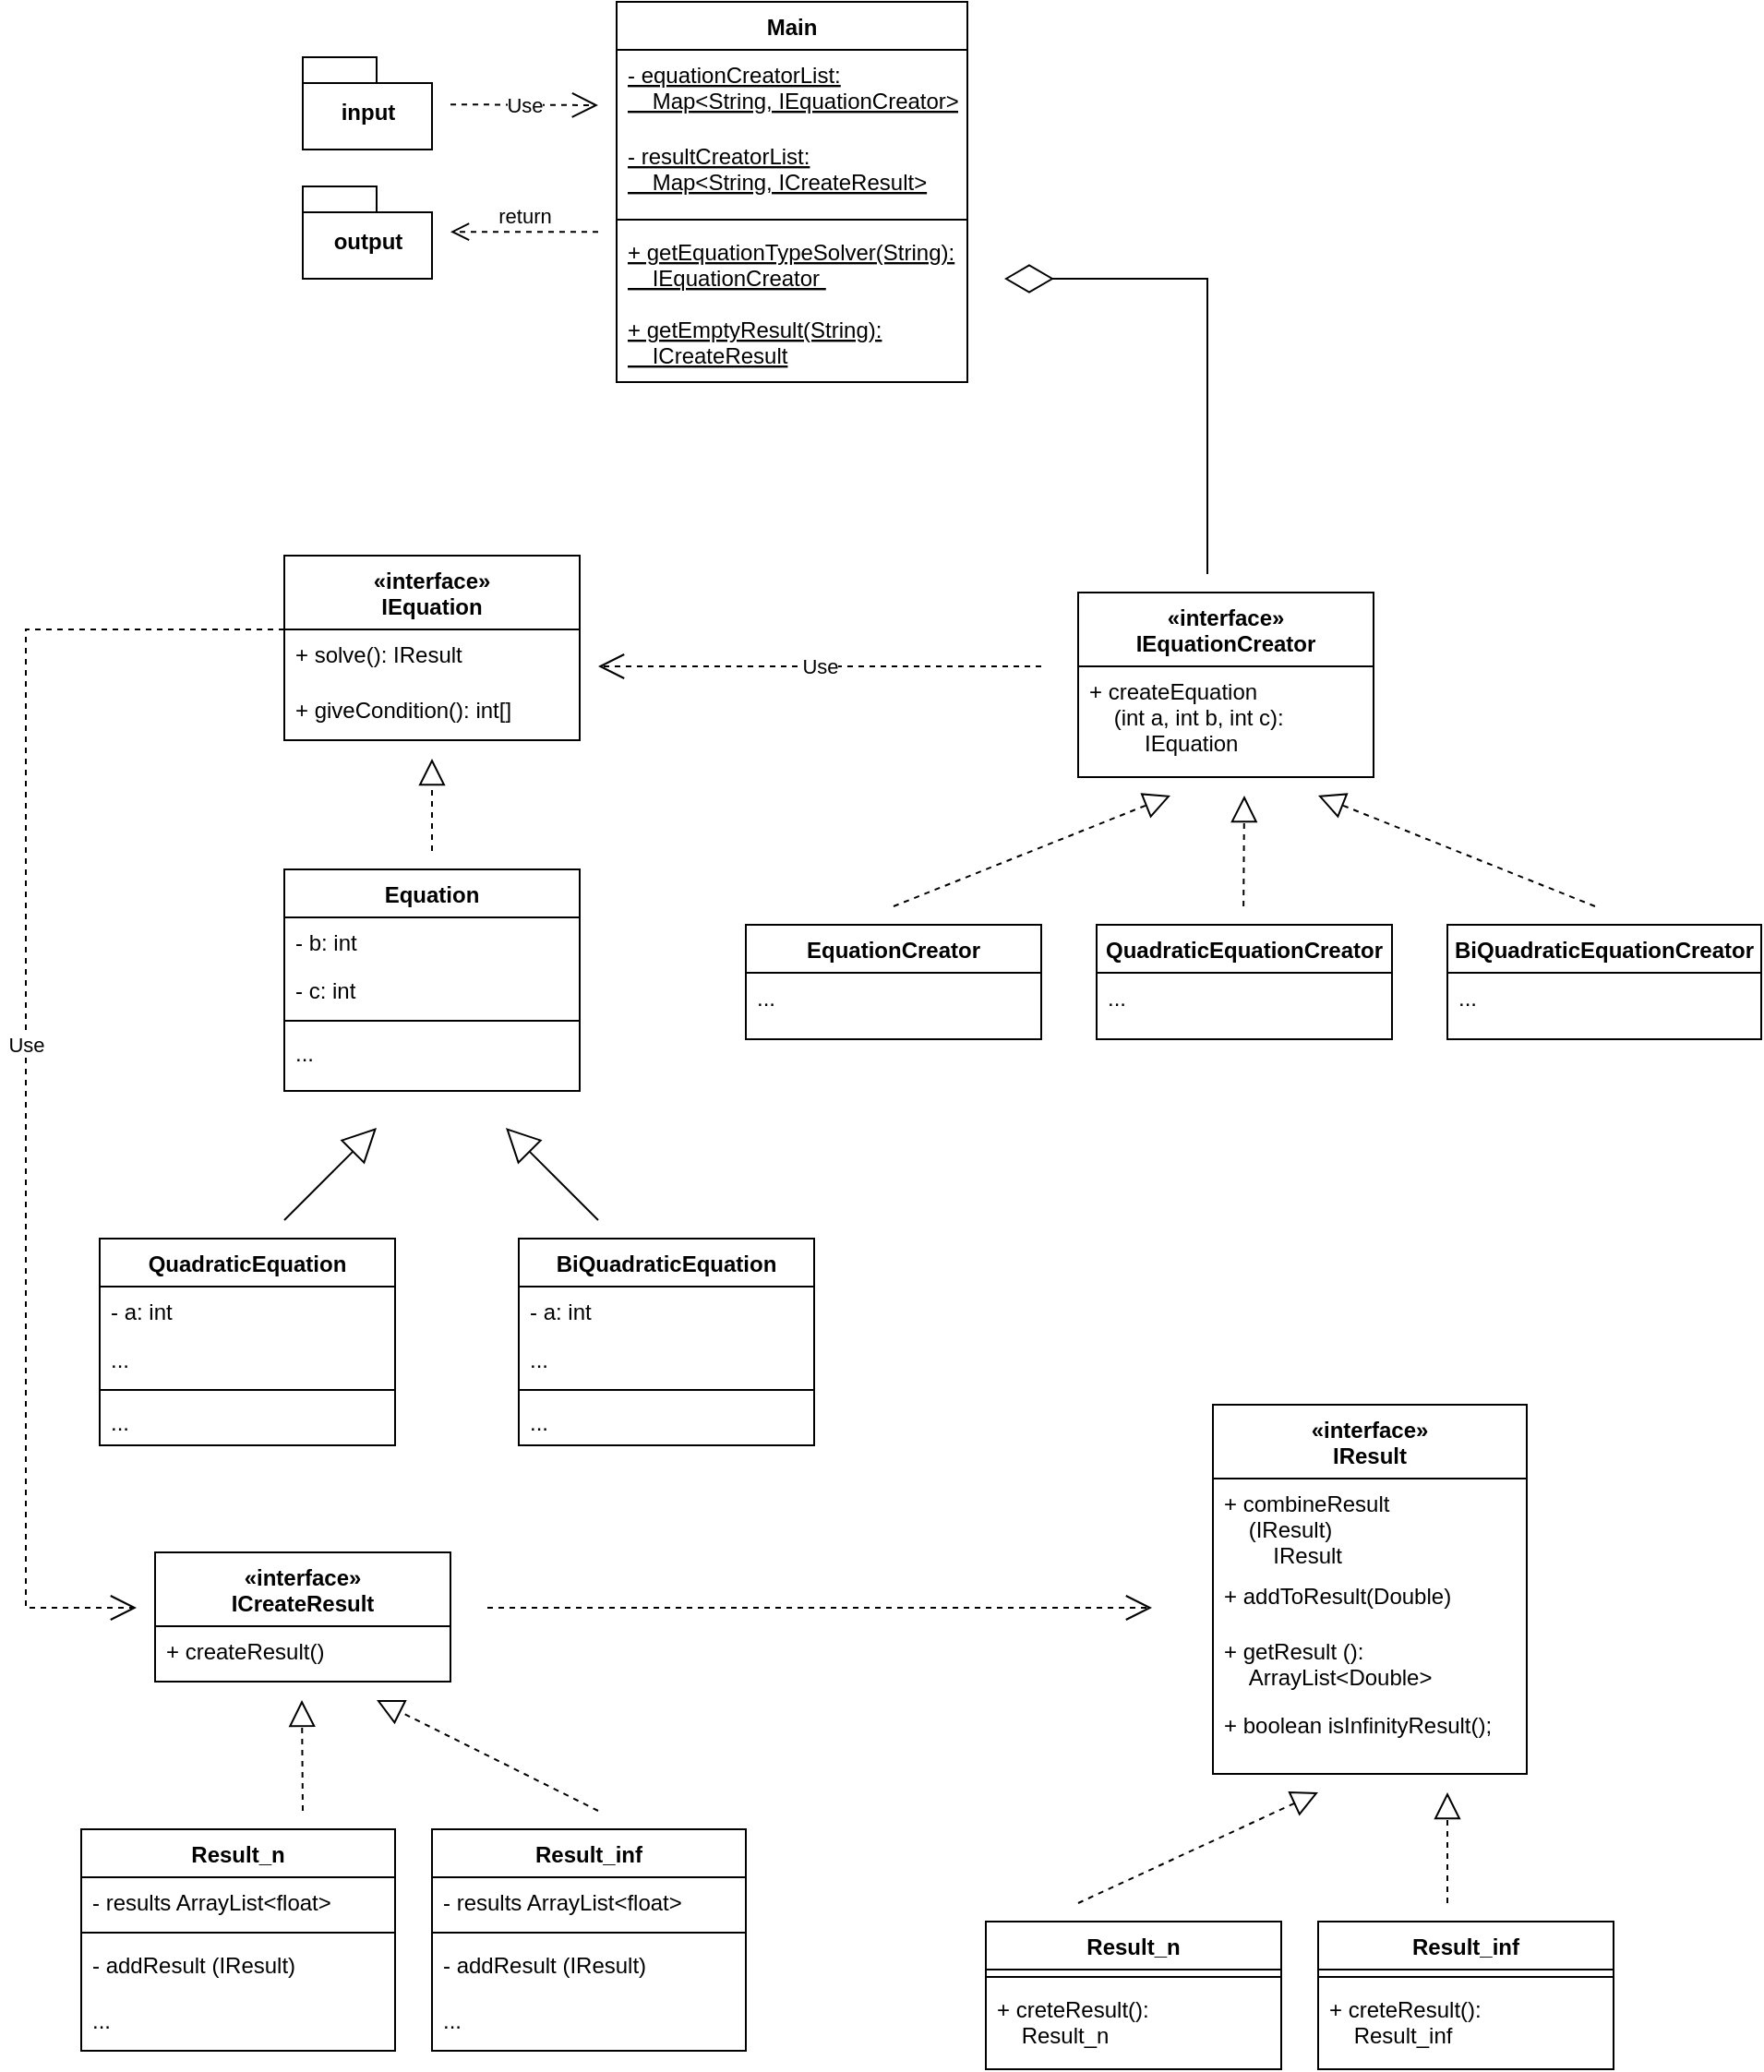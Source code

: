 <mxfile version="20.8.16" type="device"><diagram id="C5RBs43oDa-KdzZeNtuy" name="Page-1"><mxGraphModel dx="2240" dy="2233" grid="1" gridSize="10" guides="1" tooltips="1" connect="1" arrows="1" fold="1" page="1" pageScale="1" pageWidth="827" pageHeight="1169" math="0" shadow="0"><root><mxCell id="WIyWlLk6GJQsqaUBKTNV-0"/><mxCell id="WIyWlLk6GJQsqaUBKTNV-1" parent="WIyWlLk6GJQsqaUBKTNV-0"/><mxCell id="zkfFHV4jXpPFQw0GAbJ--0" value="Main" style="swimlane;fontStyle=1;align=center;verticalAlign=top;childLayout=stackLayout;horizontal=1;startSize=26;horizontalStack=0;resizeParent=1;resizeLast=0;collapsible=1;marginBottom=0;rounded=0;shadow=0;strokeWidth=1;" parent="WIyWlLk6GJQsqaUBKTNV-1" vertex="1"><mxGeometry x="880" y="-720" width="190" height="206" as="geometry"><mxRectangle x="230" y="140" width="160" height="26" as="alternateBounds"/></mxGeometry></mxCell><mxCell id="ZZ8TVrhyDTF7FvtxLLyO-0" value="- equationCreatorList:&#10;    Map&lt;String, IEquationCreator&gt;" style="text;align=left;verticalAlign=top;spacingLeft=4;spacingRight=4;overflow=hidden;rotatable=0;points=[[0,0.5],[1,0.5]];portConstraint=eastwest;fontStyle=4" parent="zkfFHV4jXpPFQw0GAbJ--0" vertex="1"><mxGeometry y="26" width="190" height="44" as="geometry"/></mxCell><mxCell id="yBL8AzXln3Cl3e6sq8sz-31" value="Use" style="endArrow=open;endSize=12;dashed=1;html=1;rounded=0;" edge="1" parent="zkfFHV4jXpPFQw0GAbJ--0"><mxGeometry width="160" relative="1" as="geometry"><mxPoint x="-90" y="55.57" as="sourcePoint"/><mxPoint x="-10" y="56" as="targetPoint"/></mxGeometry></mxCell><mxCell id="yBL8AzXln3Cl3e6sq8sz-34" value="- resultCreatorList:&#10;    Map&lt;String, ICreateResult&gt;" style="text;align=left;verticalAlign=top;spacingLeft=4;spacingRight=4;overflow=hidden;rotatable=0;points=[[0,0.5],[1,0.5]];portConstraint=eastwest;fontStyle=4" vertex="1" parent="zkfFHV4jXpPFQw0GAbJ--0"><mxGeometry y="70" width="190" height="44" as="geometry"/></mxCell><mxCell id="zkfFHV4jXpPFQw0GAbJ--4" value="" style="line;html=1;strokeWidth=1;align=left;verticalAlign=middle;spacingTop=-1;spacingLeft=3;spacingRight=3;rotatable=0;labelPosition=right;points=[];portConstraint=eastwest;" parent="zkfFHV4jXpPFQw0GAbJ--0" vertex="1"><mxGeometry y="114" width="190" height="8" as="geometry"/></mxCell><mxCell id="yBL8AzXln3Cl3e6sq8sz-32" value="+ getEquationTypeSolver(String):&#10;    IEquationCreator " style="text;align=left;verticalAlign=top;spacingLeft=4;spacingRight=4;overflow=hidden;rotatable=0;points=[[0,0.5],[1,0.5]];portConstraint=eastwest;fontStyle=4" vertex="1" parent="zkfFHV4jXpPFQw0GAbJ--0"><mxGeometry y="122" width="190" height="42" as="geometry"/></mxCell><mxCell id="yBL8AzXln3Cl3e6sq8sz-33" value="+ getEmptyResult(String):&#10;    ICreateResult" style="text;align=left;verticalAlign=top;spacingLeft=4;spacingRight=4;overflow=hidden;rotatable=0;points=[[0,0.5],[1,0.5]];portConstraint=eastwest;fontStyle=4" vertex="1" parent="zkfFHV4jXpPFQw0GAbJ--0"><mxGeometry y="164" width="190" height="42" as="geometry"/></mxCell><mxCell id="ZZ8TVrhyDTF7FvtxLLyO-9" value="«interface»&#10;IResult" style="swimlane;fontStyle=1;align=center;verticalAlign=top;childLayout=stackLayout;horizontal=1;startSize=40;horizontalStack=0;resizeParent=1;resizeLast=0;collapsible=1;marginBottom=0;rounded=0;shadow=0;strokeWidth=1;" parent="WIyWlLk6GJQsqaUBKTNV-1" vertex="1"><mxGeometry x="1203" y="40" width="170" height="200" as="geometry"><mxRectangle x="230" y="140" width="160" height="26" as="alternateBounds"/></mxGeometry></mxCell><mxCell id="ZZ8TVrhyDTF7FvtxLLyO-26" value="+ combineResult &#10;    (IResult)&#10;        IResult" style="text;align=left;verticalAlign=top;spacingLeft=4;spacingRight=4;overflow=hidden;rotatable=0;points=[[0,0.5],[1,0.5]];portConstraint=eastwest;" parent="ZZ8TVrhyDTF7FvtxLLyO-9" vertex="1"><mxGeometry y="40" width="170" height="50" as="geometry"/></mxCell><mxCell id="yBL8AzXln3Cl3e6sq8sz-26" value="+ addToResult(Double)" style="text;align=left;verticalAlign=top;spacingLeft=4;spacingRight=4;overflow=hidden;rotatable=0;points=[[0,0.5],[1,0.5]];portConstraint=eastwest;" vertex="1" parent="ZZ8TVrhyDTF7FvtxLLyO-9"><mxGeometry y="90" width="170" height="30" as="geometry"/></mxCell><mxCell id="ZZ8TVrhyDTF7FvtxLLyO-27" value="+ getResult ():&#10;    ArrayList&lt;Double&gt;" style="text;align=left;verticalAlign=top;spacingLeft=4;spacingRight=4;overflow=hidden;rotatable=0;points=[[0,0.5],[1,0.5]];portConstraint=eastwest;" parent="ZZ8TVrhyDTF7FvtxLLyO-9" vertex="1"><mxGeometry y="120" width="170" height="40" as="geometry"/></mxCell><mxCell id="yBL8AzXln3Cl3e6sq8sz-27" value="+ boolean isInfinityResult();" style="text;align=left;verticalAlign=top;spacingLeft=4;spacingRight=4;overflow=hidden;rotatable=0;points=[[0,0.5],[1,0.5]];portConstraint=eastwest;" vertex="1" parent="ZZ8TVrhyDTF7FvtxLLyO-9"><mxGeometry y="160" width="170" height="40" as="geometry"/></mxCell><mxCell id="ZZ8TVrhyDTF7FvtxLLyO-12" value="«interface»&#10;ICreateResult" style="swimlane;fontStyle=1;align=center;verticalAlign=top;childLayout=stackLayout;horizontal=1;startSize=40;horizontalStack=0;resizeParent=1;resizeLast=0;collapsible=1;marginBottom=0;rounded=0;shadow=0;strokeWidth=1;" parent="WIyWlLk6GJQsqaUBKTNV-1" vertex="1"><mxGeometry x="630" y="120" width="160" height="70" as="geometry"><mxRectangle x="230" y="140" width="160" height="26" as="alternateBounds"/></mxGeometry></mxCell><mxCell id="ZZ8TVrhyDTF7FvtxLLyO-13" value="+ createResult()" style="text;align=left;verticalAlign=top;spacingLeft=4;spacingRight=4;overflow=hidden;rotatable=0;points=[[0,0.5],[1,0.5]];portConstraint=eastwest;" parent="ZZ8TVrhyDTF7FvtxLLyO-12" vertex="1"><mxGeometry y="40" width="160" height="30" as="geometry"/></mxCell><mxCell id="ZZ8TVrhyDTF7FvtxLLyO-14" value="Result_n" style="swimlane;fontStyle=1;align=center;verticalAlign=top;childLayout=stackLayout;horizontal=1;startSize=26;horizontalStack=0;resizeParent=1;resizeLast=0;collapsible=1;marginBottom=0;rounded=0;shadow=0;strokeWidth=1;" parent="WIyWlLk6GJQsqaUBKTNV-1" vertex="1"><mxGeometry x="590" y="270" width="170" height="120" as="geometry"><mxRectangle x="230" y="140" width="160" height="26" as="alternateBounds"/></mxGeometry></mxCell><mxCell id="ZZ8TVrhyDTF7FvtxLLyO-15" value="- results ArrayList&lt;float&gt;" style="text;align=left;verticalAlign=top;spacingLeft=4;spacingRight=4;overflow=hidden;rotatable=0;points=[[0,0.5],[1,0.5]];portConstraint=eastwest;" parent="ZZ8TVrhyDTF7FvtxLLyO-14" vertex="1"><mxGeometry y="26" width="170" height="26" as="geometry"/></mxCell><mxCell id="ZZ8TVrhyDTF7FvtxLLyO-16" value="" style="line;html=1;strokeWidth=1;align=left;verticalAlign=middle;spacingTop=-1;spacingLeft=3;spacingRight=3;rotatable=0;labelPosition=right;points=[];portConstraint=eastwest;" parent="ZZ8TVrhyDTF7FvtxLLyO-14" vertex="1"><mxGeometry y="52" width="170" height="8" as="geometry"/></mxCell><mxCell id="ZZ8TVrhyDTF7FvtxLLyO-17" value="- addResult (IResult)" style="text;align=left;verticalAlign=top;spacingLeft=4;spacingRight=4;overflow=hidden;rotatable=0;points=[[0,0.5],[1,0.5]];portConstraint=eastwest;" parent="ZZ8TVrhyDTF7FvtxLLyO-14" vertex="1"><mxGeometry y="60" width="170" height="30" as="geometry"/></mxCell><mxCell id="ZZ8TVrhyDTF7FvtxLLyO-24" value="..." style="text;align=left;verticalAlign=top;spacingLeft=4;spacingRight=4;overflow=hidden;rotatable=0;points=[[0,0.5],[1,0.5]];portConstraint=eastwest;" parent="ZZ8TVrhyDTF7FvtxLLyO-14" vertex="1"><mxGeometry y="90" width="170" height="30" as="geometry"/></mxCell><mxCell id="ZZ8TVrhyDTF7FvtxLLyO-18" value="Result_inf" style="swimlane;fontStyle=1;align=center;verticalAlign=top;childLayout=stackLayout;horizontal=1;startSize=26;horizontalStack=0;resizeParent=1;resizeLast=0;collapsible=1;marginBottom=0;rounded=0;shadow=0;strokeWidth=1;" parent="WIyWlLk6GJQsqaUBKTNV-1" vertex="1"><mxGeometry x="780" y="270" width="170" height="120" as="geometry"><mxRectangle x="230" y="140" width="160" height="26" as="alternateBounds"/></mxGeometry></mxCell><mxCell id="ZZ8TVrhyDTF7FvtxLLyO-19" value="- results ArrayList&lt;float&gt;" style="text;align=left;verticalAlign=top;spacingLeft=4;spacingRight=4;overflow=hidden;rotatable=0;points=[[0,0.5],[1,0.5]];portConstraint=eastwest;" parent="ZZ8TVrhyDTF7FvtxLLyO-18" vertex="1"><mxGeometry y="26" width="170" height="26" as="geometry"/></mxCell><mxCell id="ZZ8TVrhyDTF7FvtxLLyO-20" value="" style="line;html=1;strokeWidth=1;align=left;verticalAlign=middle;spacingTop=-1;spacingLeft=3;spacingRight=3;rotatable=0;labelPosition=right;points=[];portConstraint=eastwest;" parent="ZZ8TVrhyDTF7FvtxLLyO-18" vertex="1"><mxGeometry y="52" width="170" height="8" as="geometry"/></mxCell><mxCell id="ZZ8TVrhyDTF7FvtxLLyO-21" value="- addResult (IResult)" style="text;align=left;verticalAlign=top;spacingLeft=4;spacingRight=4;overflow=hidden;rotatable=0;points=[[0,0.5],[1,0.5]];portConstraint=eastwest;" parent="ZZ8TVrhyDTF7FvtxLLyO-18" vertex="1"><mxGeometry y="60" width="170" height="30" as="geometry"/></mxCell><mxCell id="ZZ8TVrhyDTF7FvtxLLyO-25" value="..." style="text;align=left;verticalAlign=top;spacingLeft=4;spacingRight=4;overflow=hidden;rotatable=0;points=[[0,0.5],[1,0.5]];portConstraint=eastwest;" parent="ZZ8TVrhyDTF7FvtxLLyO-18" vertex="1"><mxGeometry y="90" width="170" height="30" as="geometry"/></mxCell><mxCell id="ZZ8TVrhyDTF7FvtxLLyO-28" value="Result_inf" style="swimlane;fontStyle=1;align=center;verticalAlign=top;childLayout=stackLayout;horizontal=1;startSize=26;horizontalStack=0;resizeParent=1;resizeLast=0;collapsible=1;marginBottom=0;rounded=0;shadow=0;strokeWidth=1;" parent="WIyWlLk6GJQsqaUBKTNV-1" vertex="1"><mxGeometry x="1260" y="320" width="160" height="80" as="geometry"><mxRectangle x="230" y="140" width="160" height="26" as="alternateBounds"/></mxGeometry></mxCell><mxCell id="ZZ8TVrhyDTF7FvtxLLyO-30" value="" style="line;html=1;strokeWidth=1;align=left;verticalAlign=middle;spacingTop=-1;spacingLeft=3;spacingRight=3;rotatable=0;labelPosition=right;points=[];portConstraint=eastwest;" parent="ZZ8TVrhyDTF7FvtxLLyO-28" vertex="1"><mxGeometry y="26" width="160" height="8" as="geometry"/></mxCell><mxCell id="ZZ8TVrhyDTF7FvtxLLyO-31" value="+ creteResult():&#10;    Result_inf" style="text;align=left;verticalAlign=top;spacingLeft=4;spacingRight=4;overflow=hidden;rotatable=0;points=[[0,0.5],[1,0.5]];portConstraint=eastwest;" parent="ZZ8TVrhyDTF7FvtxLLyO-28" vertex="1"><mxGeometry y="34" width="160" height="40" as="geometry"/></mxCell><mxCell id="ZZ8TVrhyDTF7FvtxLLyO-33" value="Result_n" style="swimlane;fontStyle=1;align=center;verticalAlign=top;childLayout=stackLayout;horizontal=1;startSize=26;horizontalStack=0;resizeParent=1;resizeLast=0;collapsible=1;marginBottom=0;rounded=0;shadow=0;strokeWidth=1;" parent="WIyWlLk6GJQsqaUBKTNV-1" vertex="1"><mxGeometry x="1080" y="320" width="160" height="80" as="geometry"><mxRectangle x="230" y="140" width="160" height="26" as="alternateBounds"/></mxGeometry></mxCell><mxCell id="ZZ8TVrhyDTF7FvtxLLyO-34" value="" style="line;html=1;strokeWidth=1;align=left;verticalAlign=middle;spacingTop=-1;spacingLeft=3;spacingRight=3;rotatable=0;labelPosition=right;points=[];portConstraint=eastwest;" parent="ZZ8TVrhyDTF7FvtxLLyO-33" vertex="1"><mxGeometry y="26" width="160" height="8" as="geometry"/></mxCell><mxCell id="ZZ8TVrhyDTF7FvtxLLyO-35" value="+ creteResult():&#10;    Result_n" style="text;align=left;verticalAlign=top;spacingLeft=4;spacingRight=4;overflow=hidden;rotatable=0;points=[[0,0.5],[1,0.5]];portConstraint=eastwest;" parent="ZZ8TVrhyDTF7FvtxLLyO-33" vertex="1"><mxGeometry y="34" width="160" height="40" as="geometry"/></mxCell><mxCell id="ZZ8TVrhyDTF7FvtxLLyO-36" value="" style="endArrow=open;endSize=12;dashed=1;html=1;rounded=0;" parent="WIyWlLk6GJQsqaUBKTNV-1" edge="1"><mxGeometry x="0.111" y="-55" width="160" relative="1" as="geometry"><mxPoint x="810" y="150" as="sourcePoint"/><mxPoint x="1170" y="150" as="targetPoint"/><mxPoint as="offset"/></mxGeometry></mxCell><mxCell id="ZZ8TVrhyDTF7FvtxLLyO-37" value="" style="endArrow=block;dashed=1;endFill=0;endSize=12;html=1;rounded=0;" parent="WIyWlLk6GJQsqaUBKTNV-1" edge="1"><mxGeometry width="160" relative="1" as="geometry"><mxPoint x="1130" y="310" as="sourcePoint"/><mxPoint x="1260" y="250" as="targetPoint"/></mxGeometry></mxCell><mxCell id="ZZ8TVrhyDTF7FvtxLLyO-38" value="" style="endArrow=block;dashed=1;endFill=0;endSize=12;html=1;rounded=0;" parent="WIyWlLk6GJQsqaUBKTNV-1" edge="1"><mxGeometry width="160" relative="1" as="geometry"><mxPoint x="1330" y="310" as="sourcePoint"/><mxPoint x="1330" y="250" as="targetPoint"/></mxGeometry></mxCell><mxCell id="ZZ8TVrhyDTF7FvtxLLyO-39" value="" style="endArrow=block;dashed=1;endFill=0;endSize=12;html=1;rounded=0;" parent="WIyWlLk6GJQsqaUBKTNV-1" edge="1"><mxGeometry width="160" relative="1" as="geometry"><mxPoint x="710" y="260" as="sourcePoint"/><mxPoint x="709.5" y="200" as="targetPoint"/></mxGeometry></mxCell><mxCell id="ZZ8TVrhyDTF7FvtxLLyO-40" value="" style="endArrow=block;dashed=1;endFill=0;endSize=12;html=1;rounded=0;" parent="WIyWlLk6GJQsqaUBKTNV-1" edge="1"><mxGeometry width="160" relative="1" as="geometry"><mxPoint x="870" y="260" as="sourcePoint"/><mxPoint x="750" y="200" as="targetPoint"/></mxGeometry></mxCell><mxCell id="ZZ8TVrhyDTF7FvtxLLyO-41" value="Equation" style="swimlane;fontStyle=1;align=center;verticalAlign=top;childLayout=stackLayout;horizontal=1;startSize=26;horizontalStack=0;resizeParent=1;resizeLast=0;collapsible=1;marginBottom=0;rounded=0;shadow=0;strokeWidth=1;" parent="WIyWlLk6GJQsqaUBKTNV-1" vertex="1"><mxGeometry x="700" y="-250" width="160" height="120" as="geometry"><mxRectangle x="230" y="140" width="160" height="26" as="alternateBounds"/></mxGeometry></mxCell><mxCell id="ZZ8TVrhyDTF7FvtxLLyO-42" value="- b: int" style="text;align=left;verticalAlign=top;spacingLeft=4;spacingRight=4;overflow=hidden;rotatable=0;points=[[0,0.5],[1,0.5]];portConstraint=eastwest;" parent="ZZ8TVrhyDTF7FvtxLLyO-41" vertex="1"><mxGeometry y="26" width="160" height="26" as="geometry"/></mxCell><mxCell id="yBL8AzXln3Cl3e6sq8sz-1" value="- c: int" style="text;align=left;verticalAlign=top;spacingLeft=4;spacingRight=4;overflow=hidden;rotatable=0;points=[[0,0.5],[1,0.5]];portConstraint=eastwest;" vertex="1" parent="ZZ8TVrhyDTF7FvtxLLyO-41"><mxGeometry y="52" width="160" height="26" as="geometry"/></mxCell><mxCell id="ZZ8TVrhyDTF7FvtxLLyO-43" value="" style="line;html=1;strokeWidth=1;align=left;verticalAlign=middle;spacingTop=-1;spacingLeft=3;spacingRight=3;rotatable=0;labelPosition=right;points=[];portConstraint=eastwest;" parent="ZZ8TVrhyDTF7FvtxLLyO-41" vertex="1"><mxGeometry y="78" width="160" height="8" as="geometry"/></mxCell><mxCell id="yBL8AzXln3Cl3e6sq8sz-7" value="..." style="text;align=left;verticalAlign=top;spacingLeft=4;spacingRight=4;overflow=hidden;rotatable=0;points=[[0,0.5],[1,0.5]];portConstraint=eastwest;" vertex="1" parent="ZZ8TVrhyDTF7FvtxLLyO-41"><mxGeometry y="86" width="160" height="26" as="geometry"/></mxCell><mxCell id="ZZ8TVrhyDTF7FvtxLLyO-44" value="QuadraticEquation " style="swimlane;fontStyle=1;align=center;verticalAlign=top;childLayout=stackLayout;horizontal=1;startSize=26;horizontalStack=0;resizeParent=1;resizeLast=0;collapsible=1;marginBottom=0;rounded=0;shadow=0;strokeWidth=1;" parent="WIyWlLk6GJQsqaUBKTNV-1" vertex="1"><mxGeometry x="600" y="-50" width="160" height="112" as="geometry"><mxRectangle x="230" y="140" width="160" height="26" as="alternateBounds"/></mxGeometry></mxCell><mxCell id="yBL8AzXln3Cl3e6sq8sz-2" value="- a: int" style="text;align=left;verticalAlign=top;spacingLeft=4;spacingRight=4;overflow=hidden;rotatable=0;points=[[0,0.5],[1,0.5]];portConstraint=eastwest;" vertex="1" parent="ZZ8TVrhyDTF7FvtxLLyO-44"><mxGeometry y="26" width="160" height="26" as="geometry"/></mxCell><mxCell id="yBL8AzXln3Cl3e6sq8sz-5" value="..." style="text;align=left;verticalAlign=top;spacingLeft=4;spacingRight=4;overflow=hidden;rotatable=0;points=[[0,0.5],[1,0.5]];portConstraint=eastwest;" vertex="1" parent="ZZ8TVrhyDTF7FvtxLLyO-44"><mxGeometry y="52" width="160" height="26" as="geometry"/></mxCell><mxCell id="ZZ8TVrhyDTF7FvtxLLyO-46" value="" style="line;html=1;strokeWidth=1;align=left;verticalAlign=middle;spacingTop=-1;spacingLeft=3;spacingRight=3;rotatable=0;labelPosition=right;points=[];portConstraint=eastwest;" parent="ZZ8TVrhyDTF7FvtxLLyO-44" vertex="1"><mxGeometry y="78" width="160" height="8" as="geometry"/></mxCell><mxCell id="yBL8AzXln3Cl3e6sq8sz-4" value="..." style="text;align=left;verticalAlign=top;spacingLeft=4;spacingRight=4;overflow=hidden;rotatable=0;points=[[0,0.5],[1,0.5]];portConstraint=eastwest;" vertex="1" parent="ZZ8TVrhyDTF7FvtxLLyO-44"><mxGeometry y="86" width="160" height="26" as="geometry"/></mxCell><mxCell id="ZZ8TVrhyDTF7FvtxLLyO-47" value="BiQuadraticEquation" style="swimlane;fontStyle=1;align=center;verticalAlign=top;childLayout=stackLayout;horizontal=1;startSize=26;horizontalStack=0;resizeParent=1;resizeLast=0;collapsible=1;marginBottom=0;rounded=0;shadow=0;strokeWidth=1;" parent="WIyWlLk6GJQsqaUBKTNV-1" vertex="1"><mxGeometry x="827" y="-50" width="160" height="112" as="geometry"><mxRectangle x="230" y="140" width="160" height="26" as="alternateBounds"/></mxGeometry></mxCell><mxCell id="yBL8AzXln3Cl3e6sq8sz-3" value="- a: int" style="text;align=left;verticalAlign=top;spacingLeft=4;spacingRight=4;overflow=hidden;rotatable=0;points=[[0,0.5],[1,0.5]];portConstraint=eastwest;" vertex="1" parent="ZZ8TVrhyDTF7FvtxLLyO-47"><mxGeometry y="26" width="160" height="26" as="geometry"/></mxCell><mxCell id="yBL8AzXln3Cl3e6sq8sz-6" value="..." style="text;align=left;verticalAlign=top;spacingLeft=4;spacingRight=4;overflow=hidden;rotatable=0;points=[[0,0.5],[1,0.5]];portConstraint=eastwest;" vertex="1" parent="ZZ8TVrhyDTF7FvtxLLyO-47"><mxGeometry y="52" width="160" height="26" as="geometry"/></mxCell><mxCell id="ZZ8TVrhyDTF7FvtxLLyO-49" value="" style="line;html=1;strokeWidth=1;align=left;verticalAlign=middle;spacingTop=-1;spacingLeft=3;spacingRight=3;rotatable=0;labelPosition=right;points=[];portConstraint=eastwest;" parent="ZZ8TVrhyDTF7FvtxLLyO-47" vertex="1"><mxGeometry y="78" width="160" height="8" as="geometry"/></mxCell><mxCell id="ZZ8TVrhyDTF7FvtxLLyO-48" value="..." style="text;align=left;verticalAlign=top;spacingLeft=4;spacingRight=4;overflow=hidden;rotatable=0;points=[[0,0.5],[1,0.5]];portConstraint=eastwest;" parent="ZZ8TVrhyDTF7FvtxLLyO-47" vertex="1"><mxGeometry y="86" width="160" height="26" as="geometry"/></mxCell><mxCell id="ZZ8TVrhyDTF7FvtxLLyO-50" value="" style="endArrow=block;endSize=16;endFill=0;html=1;rounded=0;" parent="WIyWlLk6GJQsqaUBKTNV-1" edge="1"><mxGeometry x="0.375" y="30" width="160" relative="1" as="geometry"><mxPoint x="700" y="-60" as="sourcePoint"/><mxPoint x="750" y="-110" as="targetPoint"/><mxPoint as="offset"/></mxGeometry></mxCell><mxCell id="ZZ8TVrhyDTF7FvtxLLyO-51" value="" style="endArrow=block;endSize=16;endFill=0;html=1;rounded=0;" parent="WIyWlLk6GJQsqaUBKTNV-1" edge="1"><mxGeometry x="0.375" y="30" width="160" relative="1" as="geometry"><mxPoint x="870" y="-60" as="sourcePoint"/><mxPoint x="820" y="-110" as="targetPoint"/><mxPoint as="offset"/></mxGeometry></mxCell><mxCell id="ZZ8TVrhyDTF7FvtxLLyO-52" value="«interface»&#10;IEquation" style="swimlane;fontStyle=1;align=center;verticalAlign=top;childLayout=stackLayout;horizontal=1;startSize=40;horizontalStack=0;resizeParent=1;resizeLast=0;collapsible=1;marginBottom=0;rounded=0;shadow=0;strokeWidth=1;" parent="WIyWlLk6GJQsqaUBKTNV-1" vertex="1"><mxGeometry x="700" y="-420" width="160" height="100" as="geometry"><mxRectangle x="230" y="140" width="160" height="26" as="alternateBounds"/></mxGeometry></mxCell><mxCell id="ZZ8TVrhyDTF7FvtxLLyO-53" value="+ solve(): IResult" style="text;align=left;verticalAlign=top;spacingLeft=4;spacingRight=4;overflow=hidden;rotatable=0;points=[[0,0.5],[1,0.5]];portConstraint=eastwest;" parent="ZZ8TVrhyDTF7FvtxLLyO-52" vertex="1"><mxGeometry y="40" width="160" height="30" as="geometry"/></mxCell><mxCell id="yBL8AzXln3Cl3e6sq8sz-0" value="+ giveCondition(): int[]" style="text;align=left;verticalAlign=top;spacingLeft=4;spacingRight=4;overflow=hidden;rotatable=0;points=[[0,0.5],[1,0.5]];portConstraint=eastwest;" vertex="1" parent="ZZ8TVrhyDTF7FvtxLLyO-52"><mxGeometry y="70" width="160" height="30" as="geometry"/></mxCell><mxCell id="ZZ8TVrhyDTF7FvtxLLyO-54" value="" style="endArrow=block;dashed=1;endFill=0;endSize=12;html=1;rounded=0;" parent="WIyWlLk6GJQsqaUBKTNV-1" edge="1"><mxGeometry width="160" relative="1" as="geometry"><mxPoint x="780" y="-260" as="sourcePoint"/><mxPoint x="780" y="-310" as="targetPoint"/></mxGeometry></mxCell><mxCell id="yBL8AzXln3Cl3e6sq8sz-9" value="«interface»&#10;IEquationCreator" style="swimlane;fontStyle=1;align=center;verticalAlign=top;childLayout=stackLayout;horizontal=1;startSize=40;horizontalStack=0;resizeParent=1;resizeLast=0;collapsible=1;marginBottom=0;rounded=0;shadow=0;strokeWidth=1;" vertex="1" parent="WIyWlLk6GJQsqaUBKTNV-1"><mxGeometry x="1130" y="-400" width="160" height="100" as="geometry"><mxRectangle x="230" y="140" width="160" height="26" as="alternateBounds"/></mxGeometry></mxCell><mxCell id="yBL8AzXln3Cl3e6sq8sz-10" value="+ createEquation&#10;    (int a, int b, int c):&#10;         IEquation" style="text;align=left;verticalAlign=top;spacingLeft=4;spacingRight=4;overflow=hidden;rotatable=0;points=[[0,0.5],[1,0.5]];portConstraint=eastwest;" vertex="1" parent="yBL8AzXln3Cl3e6sq8sz-9"><mxGeometry y="40" width="160" height="60" as="geometry"/></mxCell><mxCell id="yBL8AzXln3Cl3e6sq8sz-12" value="EquationCreator" style="swimlane;fontStyle=1;align=center;verticalAlign=top;childLayout=stackLayout;horizontal=1;startSize=26;horizontalStack=0;resizeParent=1;resizeLast=0;collapsible=1;marginBottom=0;rounded=0;shadow=0;strokeWidth=1;" vertex="1" parent="WIyWlLk6GJQsqaUBKTNV-1"><mxGeometry x="950" y="-220" width="160" height="62" as="geometry"><mxRectangle x="230" y="140" width="160" height="26" as="alternateBounds"/></mxGeometry></mxCell><mxCell id="yBL8AzXln3Cl3e6sq8sz-16" value="..." style="text;align=left;verticalAlign=top;spacingLeft=4;spacingRight=4;overflow=hidden;rotatable=0;points=[[0,0.5],[1,0.5]];portConstraint=eastwest;" vertex="1" parent="yBL8AzXln3Cl3e6sq8sz-12"><mxGeometry y="26" width="160" height="26" as="geometry"/></mxCell><mxCell id="yBL8AzXln3Cl3e6sq8sz-17" value="QuadraticEquationCreator" style="swimlane;fontStyle=1;align=center;verticalAlign=top;childLayout=stackLayout;horizontal=1;startSize=26;horizontalStack=0;resizeParent=1;resizeLast=0;collapsible=1;marginBottom=0;rounded=0;shadow=0;strokeWidth=1;" vertex="1" parent="WIyWlLk6GJQsqaUBKTNV-1"><mxGeometry x="1140" y="-220" width="160" height="62" as="geometry"><mxRectangle x="230" y="140" width="160" height="26" as="alternateBounds"/></mxGeometry></mxCell><mxCell id="yBL8AzXln3Cl3e6sq8sz-18" value="..." style="text;align=left;verticalAlign=top;spacingLeft=4;spacingRight=4;overflow=hidden;rotatable=0;points=[[0,0.5],[1,0.5]];portConstraint=eastwest;" vertex="1" parent="yBL8AzXln3Cl3e6sq8sz-17"><mxGeometry y="26" width="160" height="26" as="geometry"/></mxCell><mxCell id="yBL8AzXln3Cl3e6sq8sz-19" value="BiQuadraticEquationCreator" style="swimlane;fontStyle=1;align=center;verticalAlign=top;childLayout=stackLayout;horizontal=1;startSize=26;horizontalStack=0;resizeParent=1;resizeLast=0;collapsible=1;marginBottom=0;rounded=0;shadow=0;strokeWidth=1;" vertex="1" parent="WIyWlLk6GJQsqaUBKTNV-1"><mxGeometry x="1330" y="-220" width="170" height="62" as="geometry"><mxRectangle x="230" y="140" width="160" height="26" as="alternateBounds"/></mxGeometry></mxCell><mxCell id="yBL8AzXln3Cl3e6sq8sz-20" value="..." style="text;align=left;verticalAlign=top;spacingLeft=4;spacingRight=4;overflow=hidden;rotatable=0;points=[[0,0.5],[1,0.5]];portConstraint=eastwest;" vertex="1" parent="yBL8AzXln3Cl3e6sq8sz-19"><mxGeometry y="26" width="170" height="26" as="geometry"/></mxCell><mxCell id="yBL8AzXln3Cl3e6sq8sz-22" value="" style="endArrow=block;dashed=1;endFill=0;endSize=12;html=1;rounded=0;" edge="1" parent="WIyWlLk6GJQsqaUBKTNV-1"><mxGeometry width="160" relative="1" as="geometry"><mxPoint x="1219.57" y="-230" as="sourcePoint"/><mxPoint x="1220" y="-290" as="targetPoint"/></mxGeometry></mxCell><mxCell id="yBL8AzXln3Cl3e6sq8sz-23" value="" style="endArrow=block;dashed=1;endFill=0;endSize=12;html=1;rounded=0;" edge="1" parent="WIyWlLk6GJQsqaUBKTNV-1"><mxGeometry width="160" relative="1" as="geometry"><mxPoint x="1410" y="-230" as="sourcePoint"/><mxPoint x="1260" y="-290" as="targetPoint"/></mxGeometry></mxCell><mxCell id="yBL8AzXln3Cl3e6sq8sz-24" value="" style="endArrow=block;dashed=1;endFill=0;endSize=12;html=1;rounded=0;" edge="1" parent="WIyWlLk6GJQsqaUBKTNV-1"><mxGeometry width="160" relative="1" as="geometry"><mxPoint x="1030" y="-230" as="sourcePoint"/><mxPoint x="1180" y="-290" as="targetPoint"/></mxGeometry></mxCell><mxCell id="yBL8AzXln3Cl3e6sq8sz-25" value="Use" style="endArrow=open;endSize=12;dashed=1;html=1;rounded=0;" edge="1" parent="WIyWlLk6GJQsqaUBKTNV-1"><mxGeometry width="160" relative="1" as="geometry"><mxPoint x="1110" y="-360" as="sourcePoint"/><mxPoint x="870" y="-360" as="targetPoint"/></mxGeometry></mxCell><mxCell id="yBL8AzXln3Cl3e6sq8sz-28" value="input" style="shape=folder;fontStyle=1;spacingTop=10;tabWidth=40;tabHeight=14;tabPosition=left;html=1;" vertex="1" parent="WIyWlLk6GJQsqaUBKTNV-1"><mxGeometry x="710" y="-690" width="70" height="50" as="geometry"/></mxCell><mxCell id="yBL8AzXln3Cl3e6sq8sz-29" value="output" style="shape=folder;fontStyle=1;spacingTop=10;tabWidth=40;tabHeight=14;tabPosition=left;html=1;" vertex="1" parent="WIyWlLk6GJQsqaUBKTNV-1"><mxGeometry x="710" y="-620" width="70" height="50" as="geometry"/></mxCell><mxCell id="yBL8AzXln3Cl3e6sq8sz-30" value="return" style="html=1;verticalAlign=bottom;endArrow=open;dashed=1;endSize=8;rounded=0;" edge="1" parent="WIyWlLk6GJQsqaUBKTNV-1"><mxGeometry relative="1" as="geometry"><mxPoint x="870" y="-595.43" as="sourcePoint"/><mxPoint x="790" y="-595.43" as="targetPoint"/></mxGeometry></mxCell><mxCell id="yBL8AzXln3Cl3e6sq8sz-35" value="" style="endArrow=diamondThin;endFill=0;endSize=24;html=1;rounded=0;edgeStyle=orthogonalEdgeStyle;" edge="1" parent="WIyWlLk6GJQsqaUBKTNV-1"><mxGeometry width="160" relative="1" as="geometry"><mxPoint x="1200" y="-410" as="sourcePoint"/><mxPoint x="1090" y="-570" as="targetPoint"/><Array as="points"><mxPoint x="1200" y="-570"/></Array></mxGeometry></mxCell><mxCell id="yBL8AzXln3Cl3e6sq8sz-36" value="Use" style="endArrow=open;endSize=12;dashed=1;html=1;rounded=0;edgeStyle=orthogonalEdgeStyle;" edge="1" parent="WIyWlLk6GJQsqaUBKTNV-1"><mxGeometry width="160" relative="1" as="geometry"><mxPoint x="700.0" y="-380" as="sourcePoint"/><mxPoint x="620" y="150" as="targetPoint"/><Array as="points"><mxPoint x="560" y="-380"/><mxPoint x="560" y="150"/></Array></mxGeometry></mxCell></root></mxGraphModel></diagram></mxfile>